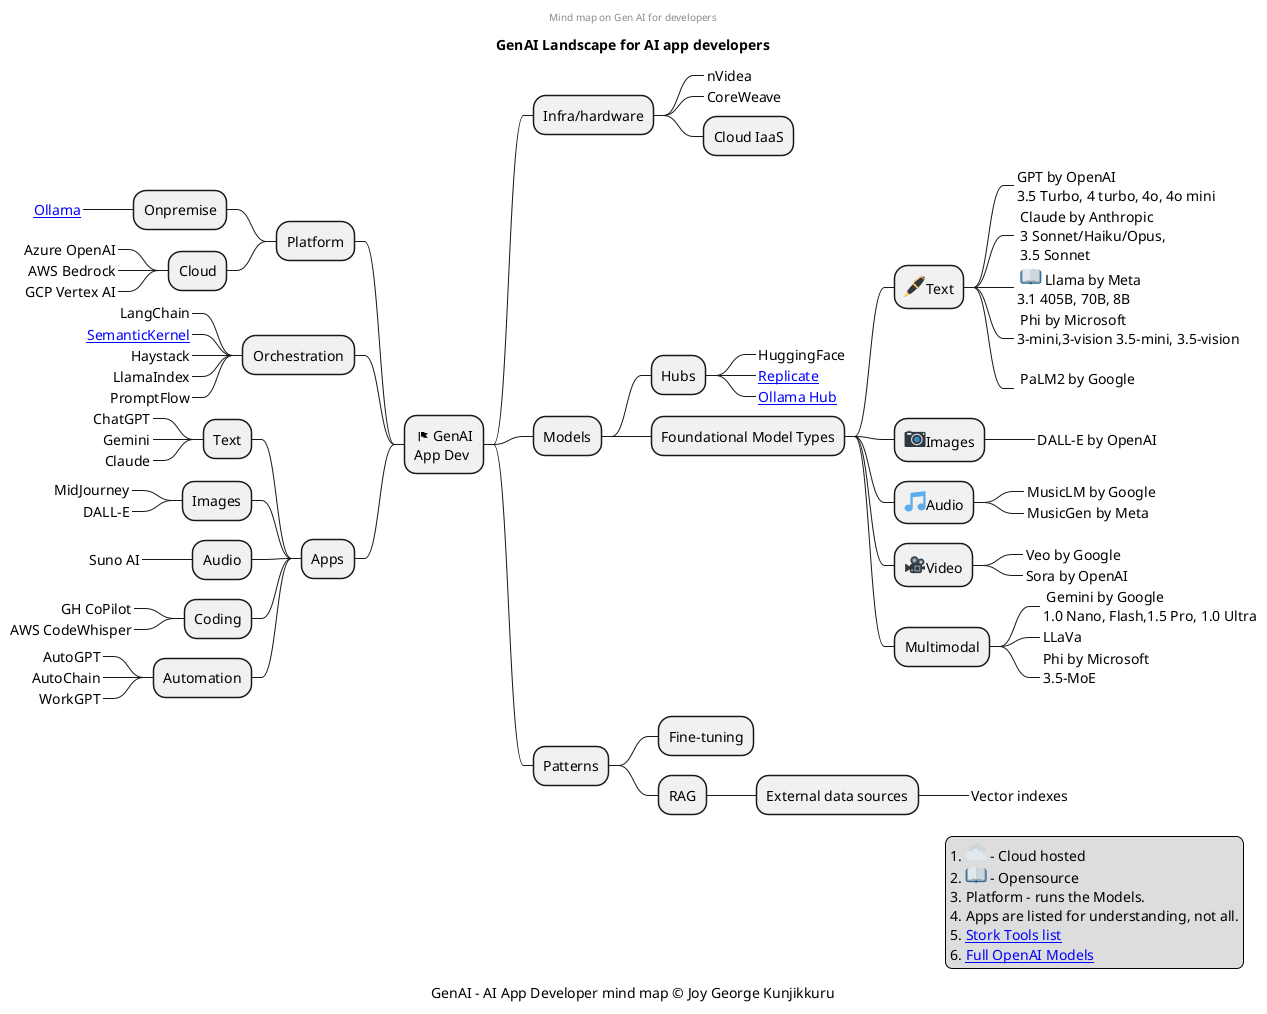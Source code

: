 @startmindmap
center header
Mind map on Gen AI for developers 
endheader
title GenAI Landscape for AI app developers
*: <&flag> GenAI 
App Dev;
left side
** Platform
*** Onpremise
****_ [[https://ollama.com/ Ollama]]
*** Cloud
****_ Azure OpenAI
****_ AWS Bedrock
****_ GCP Vertex AI
** Orchestration
***_ LangChain
***_ [[https://learn.microsoft.com/en-us/semantic-kernel/overview/ SemanticKernel]]
***_ Haystack
***_ LlamaIndex
***_ PromptFlow
** Apps
*** Text
****_ ChatGPT
****_ Gemini
****_ Claude
*** Images
****_ MidJourney
****_ DALL-E
*** Audio
****_ Suno AI
*** Coding
****_ GH CoPilot
****_ AWS CodeWhisper
*** Automation
****_ AutoGPT
****_ AutoChain
****_ WorkGPT

right side
** Infra/hardware
***_ nVidea
***_ CoreWeave
*** Cloud IaaS
** Models
*** Hubs
****_ HuggingFace
****_ [[https://replicate.com/ Replicate]]
****_ [[https://openwebui.com/ Ollama Hub]]
*** Foundational Model Types
**** <:pen:>Text
*****_:GPT by OpenAI
3.5 Turbo, 4 turbo, 4o, 4o mini;
*****_: Claude by Anthropic
 3 Sonnet/Haiku/Opus,
 3.5 Sonnet;
*****_: <:book:> Llama by Meta
3.1 405B, 70B, 8B ;
*****_: Phi by Microsoft
3-mini,3-vision 3.5-mini, 3.5-vision
;
*****_: PaLM2 by Google
;
**** <:camera:>Images
*****_ DALL-E by OpenAI
**** <:musical_note:>Audio
*****_ MusicLM by Google
*****_ MusicGen by Meta
**** <:movie_camera:>Video
*****_ Veo by Google
*****_ Sora by OpenAI
**** Multimodal
*****_: Gemini by Google
1.0 Nano, Flash,1.5 Pro, 1.0 Ultra;
*****_ LLaVa
*****_:Phi by Microsoft
3.5-MoE
;
** Patterns
*** Fine-tuning
*** RAG
**** External data sources
*****_ Vector indexes

legend right
# <:cloud:> - Cloud hosted
# <:book:> - Opensource
# Platform - runs the Models.
# Apps are listed for understanding, not all.
# [[https://www.stork.ai/ Stork Tools list]]
# [[https://platform.openai.com/docs/models/models-overview Full OpenAI Models]]
endlegend

caption GenAI - AI App Developer mind map © Joy George Kunjikkuru

@endmindmap